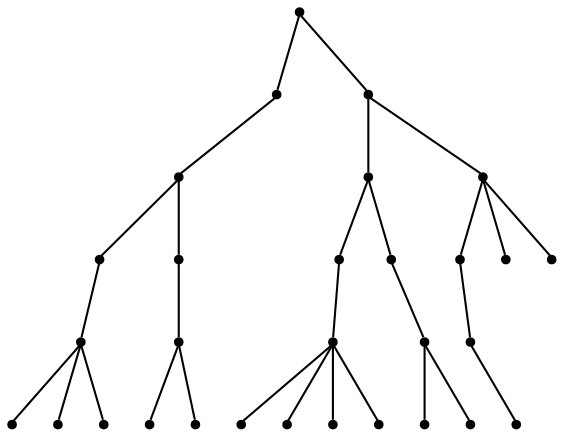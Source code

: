 graph {
  node [shape=point,comment="{\"directed\":false,\"doi\":\"10.1007/978-3-540-24595-7_22\",\"figure\":\"1 (2)\"}"]

  v0 [pos="1512.2396075581396,400.24562411838133"]
  v1 [pos="1452.541047420058,400.24562411838133"]
  v2 [pos="1452.541047420058,459.87061394585527"]
  v3 [pos="1392.7798828124999,400.24562411838133"]
  v4 [pos="1452.541047420058,519.6207258436417"]
  v5 [pos="1377.9021484375,579.3092939588761"]
  v6 [pos="1303.26328125,519.6207258436417"]
  v7 [pos="1377.9021484375,638.9957639906144"]
  v8 [pos="1333.0813226744185,400.24562411838133"]
  v9 [pos="1303.26328125,459.8706139458552"]
  v10 [pos="1273.3826671511629,400.24562411838133"]
  v11 [pos="1213.621566133721,400.24562411838133"]
  v12 [pos="1138.9826671511628,400.24562411838133"]
  v13 [pos="1094.2243822674418,459.8706139458552"]
  v14 [pos="1064.3438158611918,400.24562411838133"]
  v15 [pos="1004.6452239280524,400.24562411838133"]
  v16 [pos="1094.2243822674418,519.6207258436416"]
  v17 [pos="1094.2243822674418,698.7456851535376"]
  v18 [pos="840.4271507085756,638.9957639906144"]
  v19 [pos="1004.6452239280524,579.3092939588761"]
  v20 [pos="900.1882835210756,519.6207258436417"]
  v21 [pos="944.9466001998546,400.24562411838133"]
  v22 [pos="900.1882835210755,459.87061394585527"]
  v23 [pos="855.3674418604651,400.24562411838133"]
  v24 [pos="676.209109284157,579.3092939588761"]
  v25 [pos="780.728558775436,400.24562411838133"]
  v26 [pos="765.7882835210756,459.87061394585527"]
  v27 [pos="765.7882835210756,519.6207258436417"]
  v28 [pos="676.209109284157,519.6207258436417"]
  v29 [pos="586.6299509447674,519.6207258436417"]

  v24 -- v27 [id="-5",pos="676.209109284157,579.3092939588761 765.7882835210756,519.6207258436417 765.7882835210756,519.6207258436417 765.7882835210756,519.6207258436417"]
  v24 -- v28 [id="-6",pos="676.209109284157,579.3092939588761 676.209109284157,519.6207258436417 676.209109284157,519.6207258436417 676.209109284157,519.6207258436417"]
  v24 -- v29 [id="-7",pos="676.209109284157,579.3092939588761 586.6299509447674,519.6207258436417 586.6299509447674,519.6207258436417 586.6299509447674,519.6207258436417"]
  v27 -- v26 [id="-11",pos="765.7882835210756,519.6207258436417 765.7882835210756,459.87061394585527 765.7882835210756,459.87061394585527 765.7882835210756,459.87061394585527"]
  v26 -- v25 [id="-15",pos="765.7882835210756,459.87061394585527 780.728558775436,400.24562411838133 780.728558775436,400.24562411838133 780.728558775436,400.24562411838133"]
  v18 -- v24 [id="-19",pos="840.4271507085756,638.9957639906144 676.209109284157,579.3092939588761 676.209109284157,579.3092939588761 676.209109284157,579.3092939588761"]
  v18 -- v19 [id="-20",pos="840.4271507085756,638.9957639906144 1004.6452239280524,579.3092939588761 1004.6452239280524,579.3092939588761 1004.6452239280524,579.3092939588761"]
  v20 -- v22 [id="-25",pos="900.1882835210756,519.6207258436417 900.1882835210755,459.87061394585527 900.1882835210755,459.87061394585527 900.1882835210755,459.87061394585527"]
  v22 -- v23 [id="-28",pos="900.1882835210755,459.87061394585527 855.3674418604651,400.24562411838133 855.3674418604651,400.24562411838133 855.3674418604651,400.24562411838133"]
  v22 -- v21 [id="-29",pos="900.1882835210755,459.87061394585527 944.9466001998546,400.24562411838133 944.9466001998546,400.24562411838133 944.9466001998546,400.24562411838133"]
  v19 -- v16 [id="-33",pos="1004.6452239280524,579.3092939588761 1094.2243822674418,519.6207258436416 1094.2243822674418,519.6207258436416 1094.2243822674418,519.6207258436416"]
  v19 -- v20 [id="-34",pos="1004.6452239280524,579.3092939588761 900.1882835210756,519.6207258436417 900.1882835210756,519.6207258436417 900.1882835210756,519.6207258436417"]
  v17 -- v7 [id="-39",pos="1094.2243822674418,698.7456851535376 1377.9021484375,638.9957639906144 1377.9021484375,638.9957639906144 1377.9021484375,638.9957639906144"]
  v17 -- v18 [id="-41",pos="1094.2243822674418,698.7456851535376 840.4271507085756,638.9957639906144 840.4271507085756,638.9957639906144 840.4271507085756,638.9957639906144"]
  v16 -- v13 [id="-43",pos="1094.2243822674418,519.6207258436416 1094.2243822674418,459.8706139458552 1094.2243822674418,459.8706139458552 1094.2243822674418,459.8706139458552"]
  v13 -- v12 [id="-45",pos="1094.2243822674418,459.8706139458552 1138.9826671511628,400.24562411838133 1138.9826671511628,400.24562411838133 1138.9826671511628,400.24562411838133"]
  v13 -- v11 [id="-46",pos="1094.2243822674418,459.8706139458552 1213.621566133721,400.24562411838133 1213.621566133721,400.24562411838133 1213.621566133721,400.24562411838133"]
  v13 -- v15 [id="-47",pos="1094.2243822674418,459.8706139458552 1004.6452239280524,400.24562411838133 1004.6452239280524,400.24562411838133 1004.6452239280524,400.24562411838133"]
  v13 -- v14 [id="-48",pos="1094.2243822674418,459.8706139458552 1064.3438158611918,400.24562411838133 1064.3438158611918,400.24562411838133 1064.3438158611918,400.24562411838133"]
  v6 -- v9 [id="-56",pos="1303.26328125,519.6207258436417 1303.26328125,459.8706139458552 1303.26328125,459.8706139458552 1303.26328125,459.8706139458552"]
  v9 -- v10 [id="-59",pos="1303.26328125,459.8706139458552 1273.3826671511629,400.24562411838133 1273.3826671511629,400.24562411838133 1273.3826671511629,400.24562411838133"]
  v9 -- v8 [id="-60",pos="1303.26328125,459.8706139458552 1333.0813226744185,400.24562411838133 1333.0813226744185,400.24562411838133 1333.0813226744185,400.24562411838133"]
  v7 -- v5 [id="-63",pos="1377.9021484375,638.9957639906144 1377.9021484375,579.3092939588761 1377.9021484375,579.3092939588761 1377.9021484375,579.3092939588761"]
  v5 -- v4 [id="-66",pos="1377.9021484375,579.3092939588761 1452.541047420058,519.6207258436417 1452.541047420058,519.6207258436417 1452.541047420058,519.6207258436417"]
  v5 -- v6 [id="-67",pos="1377.9021484375,579.3092939588761 1303.26328125,519.6207258436417 1303.26328125,519.6207258436417 1303.26328125,519.6207258436417"]
  v4 -- v2 [id="-71",pos="1452.541047420058,519.6207258436417 1452.541047420058,459.87061394585527 1452.541047420058,459.87061394585527 1452.541047420058,459.87061394585527"]
  v2 -- v0 [id="-73",pos="1452.541047420058,459.87061394585527 1512.2396075581396,400.24562411838133 1512.2396075581396,400.24562411838133 1512.2396075581396,400.24562411838133"]
  v2 -- v1 [id="-74",pos="1452.541047420058,459.87061394585527 1452.541047420058,400.24562411838133 1452.541047420058,400.24562411838133 1452.541047420058,400.24562411838133"]
  v2 -- v3 [id="-75",pos="1452.541047420058,459.87061394585527 1392.7798828124999,400.24562411838133 1392.7798828124999,400.24562411838133 1392.7798828124999,400.24562411838133"]
}